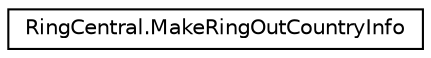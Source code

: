 digraph "Graphical Class Hierarchy"
{
 // LATEX_PDF_SIZE
  edge [fontname="Helvetica",fontsize="10",labelfontname="Helvetica",labelfontsize="10"];
  node [fontname="Helvetica",fontsize="10",shape=record];
  rankdir="LR";
  Node0 [label="RingCentral.MakeRingOutCountryInfo",height=0.2,width=0.4,color="black", fillcolor="white", style="filled",URL="$classRingCentral_1_1MakeRingOutCountryInfo.html",tooltip="Optional. Dialing plan country data. If not specified, then an extension home country is applied by d..."];
}
